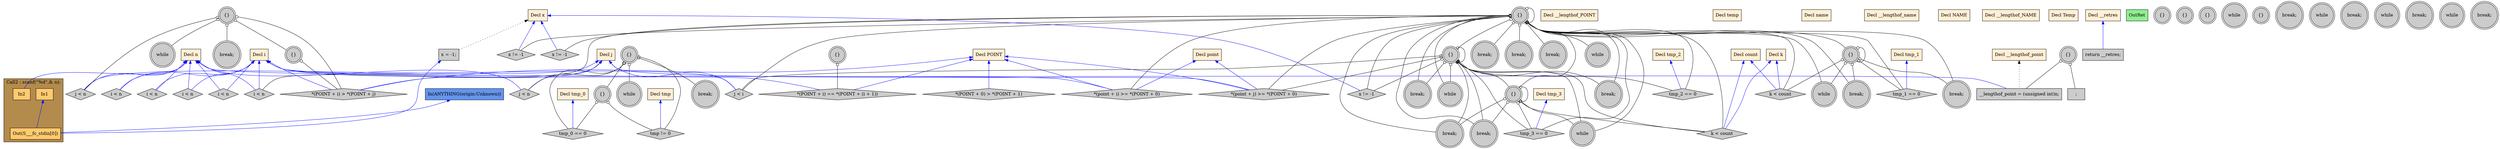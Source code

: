 digraph G {
  rankdir=TB;
  node [style="filled", ];
  64 [label="while", fillcolor="#CCCCCC", shape=doublecircle, ];
  65 [label="i < n", fillcolor="#CCCCCC", shape=diamond, ];
  66 [label="{}", fillcolor="#CCCCCC", shape=doublecircle, ];
  2 [label="Decl n", fillcolor="#FFEFD5", shape=box, ];
  67 [label="*(point + i) >= *(POINT + 0)", fillcolor="#CCCCCC",
      shape=diamond, ];
  3 [label="Decl i", fillcolor="#FFEFD5", shape=box, ];
  68 [label="while", fillcolor="#CCCCCC", shape=doublecircle, ];
  4 [label="Decl j", fillcolor="#FFEFD5", shape=box, ];
  69 [label="k < count", fillcolor="#CCCCCC", shape=diamond, ];
  5 [label="Decl k", fillcolor="#FFEFD5", shape=box, ];
  70 [label="break;", fillcolor="#CCCCCC", shape=doublecircle, ];
  6 [label="Decl x", fillcolor="#FFEFD5", shape=box, ];
  71 [label="{}", fillcolor="#CCCCCC", shape=doublecircle, ];
  7 [label="Decl point", fillcolor="#FFEFD5", shape=box, ];
  72 [label="tmp_1 == 0", fillcolor="#CCCCCC", shape=diamond, ];
  8 [label="Decl __lengthof_point", fillcolor="#FFEFD5", shape=box, ];
  73 [label="break;", fillcolor="#CCCCCC", shape=doublecircle, ];
  9 [label="Decl POINT", fillcolor="#FFEFD5", shape=box, ];
  74 [label="x != -1", fillcolor="#CCCCCC", shape=diamond, ];
  10 [label="Decl __lengthof_POINT", fillcolor="#FFEFD5", shape=box, ];
  75 [label="while", fillcolor="#CCCCCC", shape=doublecircle, ];
  11 [label="Decl temp", fillcolor="#FFEFD5", shape=box, ];
  76 [label="j < i", fillcolor="#CCCCCC", shape=diamond, ];
  12 [label="Decl name", fillcolor="#FFEFD5", shape=box, ];
  77 [label="break;", fillcolor="#CCCCCC", shape=doublecircle, ];
  13 [label="Decl __lengthof_name", fillcolor="#FFEFD5", shape=box, ];
  78 [label="{}", fillcolor="#CCCCCC", shape=doublecircle, ];
  14 [label="Decl NAME", fillcolor="#FFEFD5", shape=box, ];
  79 [label="tmp_2 == 0", fillcolor="#CCCCCC", shape=diamond, ];
  15 [label="Decl __lengthof_NAME", fillcolor="#FFEFD5", shape=box, ];
  80 [label="*(point + j) >= *(POINT + 0)", fillcolor="#CCCCCC",
      shape=diamond, ];
  16 [label="Decl Temp", fillcolor="#FFEFD5", shape=box, ];
  81 [label="while", fillcolor="#CCCCCC", shape=doublecircle, ];
  17 [label="Decl tmp", fillcolor="#FFEFD5", shape=box, ];
  82 [label="k < count", fillcolor="#CCCCCC", shape=diamond, ];
  18 [label="Decl tmp_0", fillcolor="#FFEFD5", shape=box, ];
  83 [label="break;", fillcolor="#CCCCCC", shape=doublecircle, ];
  19 [label="Decl count", fillcolor="#FFEFD5", shape=box, ];
  84 [label="{}", fillcolor="#CCCCCC", shape=doublecircle, ];
  20 [label="Decl tmp_1", fillcolor="#FFEFD5", shape=box, ];
  85 [label="tmp_3 == 0", fillcolor="#CCCCCC", shape=diamond, ];
  21 [label="Decl tmp_2", fillcolor="#FFEFD5", shape=box, ];
  86 [label="break;", fillcolor="#CCCCCC", shape=doublecircle, ];
  22 [label="Decl tmp_3", fillcolor="#FFEFD5", shape=box, ];
  87 [label="x != -1", fillcolor="#CCCCCC", shape=diamond, ];
  23 [label="Decl __retres", fillcolor="#FFEFD5", shape=box, ];
  88 [label="break;", fillcolor="#CCCCCC", shape=doublecircle, ];
  24 [label="x = -1;", fillcolor="#CCCCCC", shape=box, ];
  89 [label="x != -1", fillcolor="#CCCCCC", shape=diamond, ];
  90 [label="break;", fillcolor="#CCCCCC", shape=doublecircle, ];
  26 [label="In1", fillcolor="#FFCA6E", shape=box, ];
  91 [label="break;", fillcolor="#CCCCCC", shape=doublecircle, ];
  27 [label="In2", fillcolor="#FFCA6E", shape=box, ];
  92 [label="break;", fillcolor="#CCCCCC", shape=doublecircle, ];
  28 [label="Out(S___fc_stdin[0])", fillcolor="#FFCA6E", shape=box, ];
  93 [label="return __retres;", fillcolor="#CCCCCC", shape=box, ];
  29 [label="{}", fillcolor="#CCCCCC", shape=doublecircle, ];
  94 [label="OutRet", fillcolor="#90EE90", shape=box, ];
  30 [label=";", fillcolor="#CCCCCC", shape=box, ];
  95 [label="In(ANYTHING(origin:Unknown))", fillcolor="#6495ED", shape=box, ];
  31 [label="__lengthof_point = (unsigned int)n;", fillcolor="#CCCCCC",
      shape=box, ];
  32 [label="{}", fillcolor="#CCCCCC", shape=doublecircle, ];
  33 [label="{}", fillcolor="#CCCCCC", shape=doublecircle, ];
  34 [label="{}", fillcolor="#CCCCCC", shape=doublecircle, ];
  35 [label="while", fillcolor="#CCCCCC", shape=doublecircle, ];
  36 [label="i < n", fillcolor="#CCCCCC", shape=diamond, ];
  37 [label="{}", fillcolor="#CCCCCC", shape=doublecircle, ];
  38 [label="break;", fillcolor="#CCCCCC", shape=doublecircle, ];
  39 [label="while", fillcolor="#CCCCCC", shape=doublecircle, ];
  40 [label="i < n", fillcolor="#CCCCCC", shape=diamond, ];
  41 [label="{}", fillcolor="#CCCCCC", shape=doublecircle, ];
  42 [label="while", fillcolor="#CCCCCC", shape=doublecircle, ];
  43 [label="j < n", fillcolor="#CCCCCC", shape=diamond, ];
  44 [label="break;", fillcolor="#CCCCCC", shape=doublecircle, ];
  45 [label="{}", fillcolor="#CCCCCC", shape=doublecircle, ];
  46 [label="tmp_0 == 0", fillcolor="#CCCCCC", shape=diamond, ];
  47 [label="tmp != 0", fillcolor="#CCCCCC", shape=diamond, ];
  48 [label="break;", fillcolor="#CCCCCC", shape=doublecircle, ];
  49 [label="while", fillcolor="#CCCCCC", shape=doublecircle, ];
  50 [label="i < n", fillcolor="#CCCCCC", shape=diamond, ];
  51 [label="{}", fillcolor="#CCCCCC", shape=doublecircle, ];
  52 [label="while", fillcolor="#CCCCCC", shape=doublecircle, ];
  53 [label="j < n", fillcolor="#CCCCCC", shape=diamond, ];
  54 [label="break;", fillcolor="#CCCCCC", shape=doublecircle, ];
  55 [label="{}", fillcolor="#CCCCCC", shape=doublecircle, ];
  56 [label="*(POINT + i) > *(POINT + j)", fillcolor="#CCCCCC",
      shape=diamond, ];
  57 [label="break;", fillcolor="#CCCCCC", shape=doublecircle, ];
  58 [label="*(POINT + 0) > *(POINT + 1)", fillcolor="#CCCCCC",
      shape=diamond, ];
  59 [label="while", fillcolor="#CCCCCC", shape=doublecircle, ];
  60 [label="i < n", fillcolor="#CCCCCC", shape=diamond, ];
  61 [label="{}", fillcolor="#CCCCCC", shape=doublecircle, ];
  62 [label="*(POINT + i) == *(POINT + (i + 1))", fillcolor="#CCCCCC",
      shape=diamond, ];
  63 [label="break;", fillcolor="#CCCCCC", shape=doublecircle, ];
  
  subgraph cluster_Call2 { label="Call2 : scanf(\"%d\",& n);";
                           fillcolor="#B38B4D"; style="filled"; 28;27;26;
     };
  
  edge [dir=back, ];
  66 -> 64 [color="#000000", arrowtail=odot, ];
  2 -> 65 [color="#0000FF", ];
  3 -> 65 [color="#0000FF", ];
  66 -> 65 [color="#000000", arrowtail=odot, ];
  66 -> 66 [color="#000000", arrowtail=odot, ];
  3 -> 67 [color="#0000FF", ];
  7 -> 67 [color="#0000FF", ];
  9 -> 67 [color="#0000FF", ];
  66 -> 67 [color="#000000", arrowtail=odot, ];
  66 -> 68 [color="#000000", arrowtail=odot, ];
  71 -> 68 [color="#000000", arrowtail=odot, ];
  5 -> 69 [color="#0000FF", ];
  19 -> 69 [color="#0000FF", ];
  66 -> 69 [color="#000000", arrowtail=odot, ];
  71 -> 69 [color="#000000", arrowtail=odot, ];
  66 -> 70 [color="#000000", arrowtail=odot, ];
  71 -> 70 [color="#000000", arrowtail=odot, ];
  66 -> 71 [color="#000000", arrowtail=odot, ];
  71 -> 71 [color="#000000", arrowtail=odot, ];
  20 -> 72 [color="#0000FF", ];
  66 -> 72 [color="#000000", arrowtail=odot, ];
  71 -> 72 [color="#000000", arrowtail=odot, ];
  66 -> 73 [color="#000000", arrowtail=odot, ];
  71 -> 73 [color="#000000", arrowtail=odot, ];
  6 -> 74 [color="#0000FF", ];
  66 -> 74 [color="#000000", arrowtail=odot, ];
  66 -> 75 [color="#000000", arrowtail=odot, ];
  78 -> 75 [color="#000000", arrowtail=odot, ];
  3 -> 76 [color="#0000FF", ];
  4 -> 76 [color="#0000FF", ];
  66 -> 76 [color="#000000", arrowtail=odot, ];
  78 -> 76 [color="#000000", arrowtail=odot, ];
  66 -> 77 [color="#000000", arrowtail=odot, ];
  78 -> 77 [color="#000000", arrowtail=odot, ];
  66 -> 78 [color="#000000", arrowtail=odot, ];
  78 -> 78 [color="#000000", arrowtail=odot, ];
  21 -> 79 [color="#0000FF", ];
  66 -> 79 [color="#000000", arrowtail=odot, ];
  78 -> 79 [color="#000000", arrowtail=odot, ];
  4 -> 80 [color="#0000FF", ];
  7 -> 80 [color="#0000FF", ];
  9 -> 80 [color="#0000FF", ];
  66 -> 80 [color="#000000", arrowtail=odot, ];
  78 -> 80 [color="#000000", arrowtail=odot, ];
  66 -> 81 [color="#000000", arrowtail=odot, ];
  78 -> 81 [color="#000000", arrowtail=odot, ];
  84 -> 81 [color="#000000", arrowtail=odot, ];
  5 -> 82 [color="#0000FF", ];
  19 -> 82 [color="#0000FF", ];
  66 -> 82 [color="#000000", arrowtail=odot, ];
  78 -> 82 [color="#000000", arrowtail=odot, ];
  84 -> 82 [color="#000000", arrowtail=odot, ];
  66 -> 83 [color="#000000", arrowtail=odot, ];
  78 -> 83 [color="#000000", arrowtail=odot, ];
  84 -> 83 [color="#000000", arrowtail=odot, ];
  66 -> 84 [color="#000000", arrowtail=odot, ];
  78 -> 84 [color="#000000", arrowtail=odot, ];
  84 -> 84 [color="#000000", arrowtail=odot, ];
  22 -> 85 [color="#0000FF", ];
  66 -> 85 [color="#000000", arrowtail=odot, ];
  78 -> 85 [color="#000000", arrowtail=odot, ];
  84 -> 85 [color="#000000", arrowtail=odot, ];
  66 -> 86 [color="#000000", arrowtail=odot, ];
  78 -> 86 [color="#000000", arrowtail=odot, ];
  84 -> 86 [color="#000000", arrowtail=odot, ];
  6 -> 87 [color="#0000FF", ];
  66 -> 87 [color="#000000", arrowtail=odot, ];
  78 -> 87 [color="#000000", arrowtail=odot, ];
  66 -> 88 [color="#000000", arrowtail=odot, ];
  78 -> 88 [color="#000000", arrowtail=odot, ];
  6 -> 24 [color="#000000", style="dotted", ];
  6 -> 89 [color="#0000FF", ];
  66 -> 89 [color="#000000", arrowtail=odot, ];
  66 -> 90 [color="#000000", arrowtail=odot, ];
  66 -> 91 [color="#000000", arrowtail=odot, ];
  2 -> 27 [color="#0000FF", ];
  66 -> 92 [color="#000000", arrowtail=odot, ];
  24 -> 28 [color="#0000FF", ];
  26 -> 28 [color="#0000FF", ];
  95 -> 28 [color="#0000FF", ];
  23 -> 93 [color="#0000FF", ];
  29 -> 30 [color="#000000", arrowtail=odot, ];
  2 -> 31 [color="#0000FF", ];
  8 -> 31 [color="#000000", style="dotted", ];
  29 -> 31 [color="#000000", arrowtail=odot, ];
  2 -> 36 [color="#0000FF", ];
  3 -> 36 [color="#0000FF", ];
  2 -> 40 [color="#0000FF", ];
  3 -> 40 [color="#0000FF", ];
  41 -> 42 [color="#000000", arrowtail=odot, ];
  2 -> 43 [color="#0000FF", ];
  4 -> 43 [color="#0000FF", ];
  41 -> 43 [color="#000000", arrowtail=odot, ];
  41 -> 44 [color="#000000", arrowtail=odot, ];
  41 -> 45 [color="#000000", arrowtail=odot, ];
  18 -> 46 [color="#0000FF", ];
  41 -> 46 [color="#000000", arrowtail=odot, ];
  45 -> 46 [color="#000000", arrowtail=odot, ];
  17 -> 47 [color="#0000FF", ];
  41 -> 47 [color="#000000", arrowtail=odot, ];
  45 -> 47 [color="#000000", arrowtail=odot, ];
  2 -> 50 [color="#0000FF", ];
  3 -> 50 [color="#0000FF", ];
  51 -> 52 [color="#000000", arrowtail=odot, ];
  2 -> 53 [color="#0000FF", ];
  4 -> 53 [color="#0000FF", ];
  51 -> 53 [color="#000000", arrowtail=odot, ];
  51 -> 54 [color="#000000", arrowtail=odot, ];
  51 -> 55 [color="#000000", arrowtail=odot, ];
  3 -> 56 [color="#0000FF", ];
  4 -> 56 [color="#0000FF", ];
  9 -> 56 [color="#0000FF", ];
  51 -> 56 [color="#000000", arrowtail=odot, ];
  55 -> 56 [color="#000000", arrowtail=odot, ];
  9 -> 58 [color="#0000FF", ];
  2 -> 60 [color="#0000FF", ];
  3 -> 60 [color="#0000FF", ];
  3 -> 62 [color="#0000FF", ];
  9 -> 62 [color="#0000FF", ];
  61 -> 62 [color="#000000", arrowtail=odot, ];
  
  }